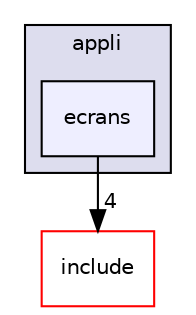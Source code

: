 digraph "ecrans" {
  compound=true
  node [ fontsize="10", fontname="Helvetica"];
  edge [ labelfontsize="10", labelfontname="Helvetica"];
  subgraph clusterdir_6628f942472c5d015b8c1d5edcf3e260 {
    graph [ bgcolor="#ddddee", pencolor="black", label="appli" fontname="Helvetica", fontsize="10", URL="dir_6628f942472c5d015b8c1d5edcf3e260.html"]
  dir_948951bef20ff08488ba5d71d7306f43 [shape=box, label="ecrans", style="filled", fillcolor="#eeeeff", pencolor="black", URL="dir_948951bef20ff08488ba5d71d7306f43.html"];
  }
  dir_d44c64559bbebec7f509842c48db8b23 [shape=box label="include" fillcolor="white" style="filled" color="red" URL="dir_d44c64559bbebec7f509842c48db8b23.html"];
  dir_948951bef20ff08488ba5d71d7306f43->dir_d44c64559bbebec7f509842c48db8b23 [headlabel="4", labeldistance=1.5 headhref="dir_000006_000002.html"];
}
